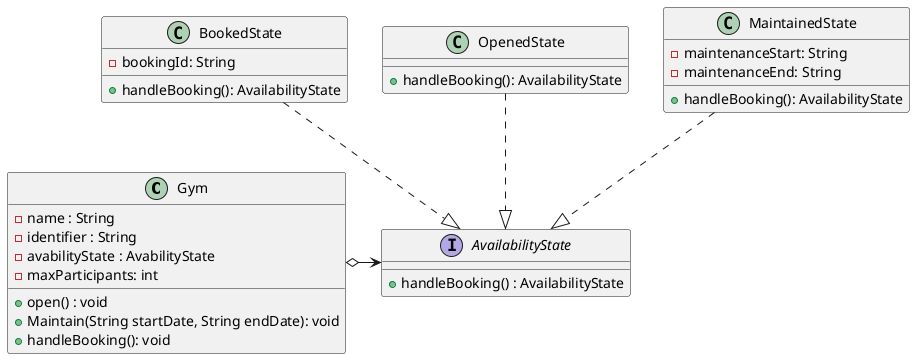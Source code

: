 @startuml diagram


class Gym{
    - name : String
    - identifier : String
    - avabilityState : AvabilityState
    - maxParticipants: int
    + open() : void
    + Maintain(String startDate, String endDate): void
    + handleBooking(): void
}


interface AvailabilityState{
    + handleBooking() : AvailabilityState
}


class BookedState{
    - bookingId: String
    + handleBooking(): AvailabilityState
}


class OpenedState{
    + handleBooking(): AvailabilityState
}


class MaintainedState{
    - maintenanceStart: String
    - maintenanceEnd: String
    + handleBooking(): AvailabilityState
}


BookedState ..|> AvailabilityState
OpenedState ..|> AvailabilityState
MaintainedState ..|> AvailabilityState
Gym o--right> AvailabilityState